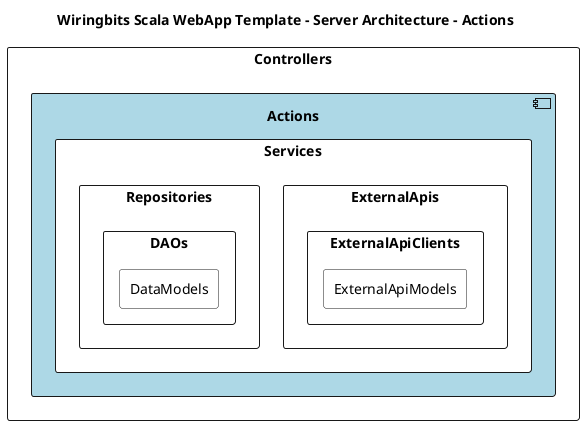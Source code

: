 @startuml
Title Wiringbits Scala WebApp Template - Server Architecture - Actions

skinparam {
    linetype ortho
}

skinparam component {
  BackgroundColor LightBlue
}
skinparam rectangle {
  BackgroundColor White
}

rectangle Controllers {
    component Actions {
        rectangle Services {
            rectangle ExternalApis {
                rectangle ExternalApiClients {
                    rectangle ExternalApiModels
                }
            }
            rectangle Repositories {
                rectangle DAOs {
                    rectangle DataModels
                }
            }
        }
    }
}
@enduml
